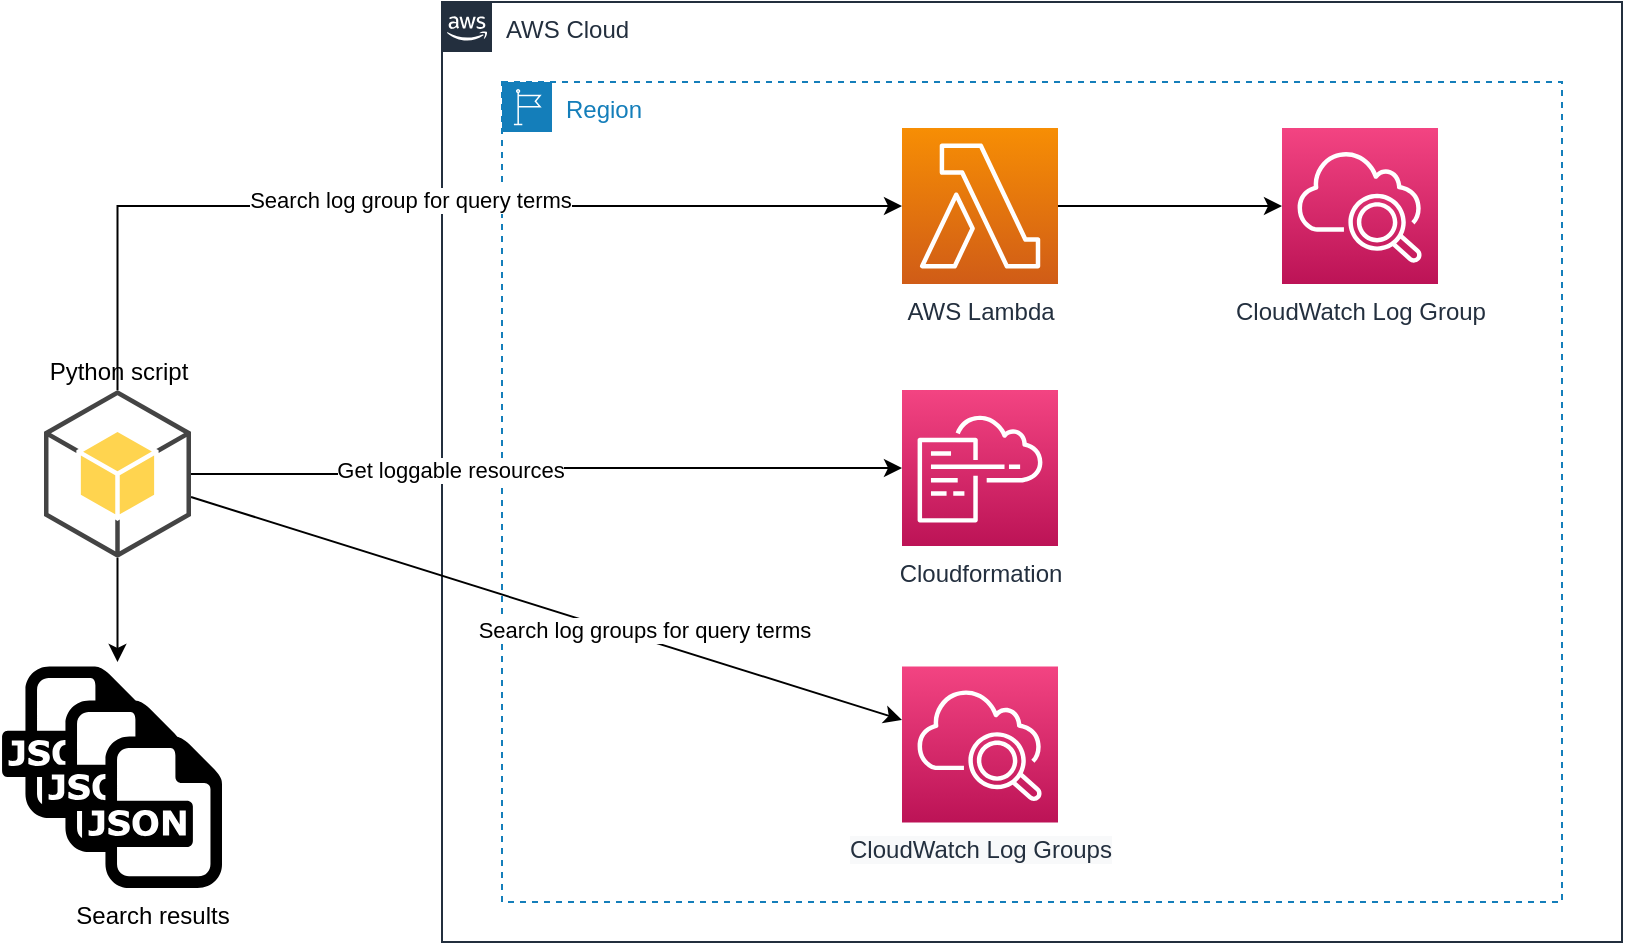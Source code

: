 <mxfile version="14.6.13" type="device"><diagram id="Z4-yJ0Dspov7CVAFc5Ml" name="Page-1"><mxGraphModel dx="1773" dy="616" grid="1" gridSize="10" guides="1" tooltips="1" connect="1" arrows="1" fold="1" page="1" pageScale="1" pageWidth="827" pageHeight="1169" math="0" shadow="0"><root><mxCell id="0"/><mxCell id="1" parent="0"/><mxCell id="gpZ7rXJA3hSKDERv2qmC-1" value="AWS Cloud" style="points=[[0,0],[0.25,0],[0.5,0],[0.75,0],[1,0],[1,0.25],[1,0.5],[1,0.75],[1,1],[0.75,1],[0.5,1],[0.25,1],[0,1],[0,0.75],[0,0.5],[0,0.25]];outlineConnect=0;gradientColor=none;html=1;whiteSpace=wrap;fontSize=12;fontStyle=0;shape=mxgraph.aws4.group;grIcon=mxgraph.aws4.group_aws_cloud_alt;strokeColor=#232F3E;fillColor=none;verticalAlign=top;align=left;spacingLeft=30;fontColor=#232F3E;dashed=0;" vertex="1" parent="1"><mxGeometry x="70" y="60" width="590" height="470" as="geometry"/></mxCell><mxCell id="gpZ7rXJA3hSKDERv2qmC-3" value="Region" style="points=[[0,0],[0.25,0],[0.5,0],[0.75,0],[1,0],[1,0.25],[1,0.5],[1,0.75],[1,1],[0.75,1],[0.5,1],[0.25,1],[0,1],[0,0.75],[0,0.5],[0,0.25]];outlineConnect=0;gradientColor=none;html=1;whiteSpace=wrap;fontSize=12;fontStyle=0;shape=mxgraph.aws4.group;grIcon=mxgraph.aws4.group_region;strokeColor=#147EBA;fillColor=none;verticalAlign=top;align=left;spacingLeft=30;fontColor=#147EBA;dashed=1;" vertex="1" parent="1"><mxGeometry x="100" y="100" width="530" height="410" as="geometry"/></mxCell><mxCell id="gpZ7rXJA3hSKDERv2qmC-6" value="Cloudformation" style="points=[[0,0,0],[0.25,0,0],[0.5,0,0],[0.75,0,0],[1,0,0],[0,1,0],[0.25,1,0],[0.5,1,0],[0.75,1,0],[1,1,0],[0,0.25,0],[0,0.5,0],[0,0.75,0],[1,0.25,0],[1,0.5,0],[1,0.75,0]];points=[[0,0,0],[0.25,0,0],[0.5,0,0],[0.75,0,0],[1,0,0],[0,1,0],[0.25,1,0],[0.5,1,0],[0.75,1,0],[1,1,0],[0,0.25,0],[0,0.5,0],[0,0.75,0],[1,0.25,0],[1,0.5,0],[1,0.75,0]];outlineConnect=0;fontColor=#232F3E;gradientColor=#F34482;gradientDirection=north;fillColor=#BC1356;strokeColor=#ffffff;dashed=0;verticalLabelPosition=bottom;verticalAlign=top;align=center;html=1;fontSize=12;fontStyle=0;aspect=fixed;shape=mxgraph.aws4.resourceIcon;resIcon=mxgraph.aws4.cloudformation;" vertex="1" parent="1"><mxGeometry x="300" y="254" width="78" height="78" as="geometry"/></mxCell><mxCell id="gpZ7rXJA3hSKDERv2qmC-17" style="edgeStyle=orthogonalEdgeStyle;rounded=0;orthogonalLoop=1;jettySize=auto;html=1;" edge="1" parent="1" source="gpZ7rXJA3hSKDERv2qmC-7"><mxGeometry relative="1" as="geometry"><mxPoint x="-92.25" y="390" as="targetPoint"/></mxGeometry></mxCell><mxCell id="gpZ7rXJA3hSKDERv2qmC-18" style="edgeStyle=orthogonalEdgeStyle;rounded=0;orthogonalLoop=1;jettySize=auto;html=1;" edge="1" parent="1" source="gpZ7rXJA3hSKDERv2qmC-7" target="gpZ7rXJA3hSKDERv2qmC-6"><mxGeometry relative="1" as="geometry"/></mxCell><mxCell id="gpZ7rXJA3hSKDERv2qmC-25" value="Get loggable resources" style="edgeLabel;html=1;align=center;verticalAlign=middle;resizable=0;points=[];" vertex="1" connectable="0" parent="gpZ7rXJA3hSKDERv2qmC-18"><mxGeometry x="-0.43" y="2" relative="1" as="geometry"><mxPoint x="27" as="offset"/></mxGeometry></mxCell><mxCell id="gpZ7rXJA3hSKDERv2qmC-28" style="edgeStyle=orthogonalEdgeStyle;rounded=0;orthogonalLoop=1;jettySize=auto;html=1;" edge="1" parent="1" source="gpZ7rXJA3hSKDERv2qmC-7" target="gpZ7rXJA3hSKDERv2qmC-9"><mxGeometry relative="1" as="geometry"><Array as="points"><mxPoint x="-92" y="162"/></Array></mxGeometry></mxCell><mxCell id="gpZ7rXJA3hSKDERv2qmC-29" value="Search log group for query terms" style="edgeLabel;html=1;align=center;verticalAlign=middle;resizable=0;points=[];" vertex="1" connectable="0" parent="gpZ7rXJA3hSKDERv2qmC-28"><mxGeometry x="-0.02" y="3" relative="1" as="geometry"><mxPoint as="offset"/></mxGeometry></mxCell><mxCell id="gpZ7rXJA3hSKDERv2qmC-30" style="rounded=0;orthogonalLoop=1;jettySize=auto;html=1;" edge="1" parent="1" source="gpZ7rXJA3hSKDERv2qmC-7" target="gpZ7rXJA3hSKDERv2qmC-10"><mxGeometry relative="1" as="geometry"/></mxCell><mxCell id="gpZ7rXJA3hSKDERv2qmC-31" value="Search log groups for query terms" style="edgeLabel;html=1;align=center;verticalAlign=middle;resizable=0;points=[];" vertex="1" connectable="0" parent="gpZ7rXJA3hSKDERv2qmC-30"><mxGeometry x="0.017" y="2" relative="1" as="geometry"><mxPoint x="45" y="11" as="offset"/></mxGeometry></mxCell><mxCell id="gpZ7rXJA3hSKDERv2qmC-7" value="Python script" style="outlineConnect=0;dashed=0;verticalLabelPosition=top;verticalAlign=bottom;align=center;html=1;shape=mxgraph.aws3.android;fillColor=#FFD44F;gradientColor=none;labelPosition=center;" vertex="1" parent="1"><mxGeometry x="-129" y="254" width="73.5" height="84" as="geometry"/></mxCell><mxCell id="gpZ7rXJA3hSKDERv2qmC-8" value="CloudWatch Log Group" style="points=[[0,0,0],[0.25,0,0],[0.5,0,0],[0.75,0,0],[1,0,0],[0,1,0],[0.25,1,0],[0.5,1,0],[0.75,1,0],[1,1,0],[0,0.25,0],[0,0.5,0],[0,0.75,0],[1,0.25,0],[1,0.5,0],[1,0.75,0]];points=[[0,0,0],[0.25,0,0],[0.5,0,0],[0.75,0,0],[1,0,0],[0,1,0],[0.25,1,0],[0.5,1,0],[0.75,1,0],[1,1,0],[0,0.25,0],[0,0.5,0],[0,0.75,0],[1,0.25,0],[1,0.5,0],[1,0.75,0]];outlineConnect=0;fontColor=#232F3E;gradientColor=#F34482;gradientDirection=north;fillColor=#BC1356;strokeColor=#ffffff;dashed=0;verticalLabelPosition=bottom;verticalAlign=top;align=center;html=1;fontSize=12;fontStyle=0;aspect=fixed;shape=mxgraph.aws4.resourceIcon;resIcon=mxgraph.aws4.cloudwatch_2;" vertex="1" parent="1"><mxGeometry x="490" y="123" width="78" height="78" as="geometry"/></mxCell><mxCell id="gpZ7rXJA3hSKDERv2qmC-22" style="edgeStyle=orthogonalEdgeStyle;rounded=0;orthogonalLoop=1;jettySize=auto;html=1;" edge="1" parent="1" source="gpZ7rXJA3hSKDERv2qmC-9" target="gpZ7rXJA3hSKDERv2qmC-8"><mxGeometry relative="1" as="geometry"/></mxCell><mxCell id="gpZ7rXJA3hSKDERv2qmC-9" value="AWS Lambda" style="points=[[0,0,0],[0.25,0,0],[0.5,0,0],[0.75,0,0],[1,0,0],[0,1,0],[0.25,1,0],[0.5,1,0],[0.75,1,0],[1,1,0],[0,0.25,0],[0,0.5,0],[0,0.75,0],[1,0.25,0],[1,0.5,0],[1,0.75,0]];outlineConnect=0;fontColor=#232F3E;gradientColor=#F78E04;gradientDirection=north;fillColor=#D05C17;strokeColor=#ffffff;dashed=0;verticalLabelPosition=bottom;verticalAlign=top;align=center;html=1;fontSize=12;fontStyle=0;aspect=fixed;shape=mxgraph.aws4.resourceIcon;resIcon=mxgraph.aws4.lambda;" vertex="1" parent="1"><mxGeometry x="300" y="123" width="78" height="78" as="geometry"/></mxCell><mxCell id="gpZ7rXJA3hSKDERv2qmC-10" value="&lt;span style=&quot;color: rgb(35 , 47 , 62) ; font-family: &amp;#34;helvetica&amp;#34; ; font-size: 12px ; font-style: normal ; font-weight: 400 ; letter-spacing: normal ; text-align: center ; text-indent: 0px ; text-transform: none ; word-spacing: 0px ; background-color: rgb(248 , 249 , 250) ; display: inline ; float: none&quot;&gt;CloudWatch Log Groups&lt;/span&gt;" style="points=[[0,0,0],[0.25,0,0],[0.5,0,0],[0.75,0,0],[1,0,0],[0,1,0],[0.25,1,0],[0.5,1,0],[0.75,1,0],[1,1,0],[0,0.25,0],[0,0.5,0],[0,0.75,0],[1,0.25,0],[1,0.5,0],[1,0.75,0]];points=[[0,0,0],[0.25,0,0],[0.5,0,0],[0.75,0,0],[1,0,0],[0,1,0],[0.25,1,0],[0.5,1,0],[0.75,1,0],[1,1,0],[0,0.25,0],[0,0.5,0],[0,0.75,0],[1,0.25,0],[1,0.5,0],[1,0.75,0]];outlineConnect=0;fontColor=#232F3E;gradientColor=#F34482;gradientDirection=north;fillColor=#BC1356;strokeColor=#ffffff;dashed=0;verticalLabelPosition=bottom;verticalAlign=top;align=center;html=1;fontSize=12;fontStyle=0;aspect=fixed;shape=mxgraph.aws4.resourceIcon;resIcon=mxgraph.aws4.cloudwatch_2;" vertex="1" parent="1"><mxGeometry x="300" y="392.2" width="78" height="78" as="geometry"/></mxCell><mxCell id="gpZ7rXJA3hSKDERv2qmC-13" value="" style="dashed=0;outlineConnect=0;html=1;align=center;labelPosition=center;verticalLabelPosition=bottom;verticalAlign=top;shape=mxgraph.weblogos.json" vertex="1" parent="1"><mxGeometry x="-150" y="392.2" width="70" height="75.8" as="geometry"/></mxCell><mxCell id="gpZ7rXJA3hSKDERv2qmC-14" value="" style="dashed=0;outlineConnect=0;html=1;align=center;labelPosition=center;verticalLabelPosition=bottom;verticalAlign=top;shape=mxgraph.weblogos.json" vertex="1" parent="1"><mxGeometry x="-130" y="409.2" width="70" height="75.8" as="geometry"/></mxCell><mxCell id="gpZ7rXJA3hSKDERv2qmC-15" value="Search results" style="dashed=0;outlineConnect=0;html=1;align=center;labelPosition=center;verticalLabelPosition=bottom;verticalAlign=top;shape=mxgraph.weblogos.json" vertex="1" parent="1"><mxGeometry x="-110" y="427.2" width="70" height="75.8" as="geometry"/></mxCell></root></mxGraphModel></diagram></mxfile>